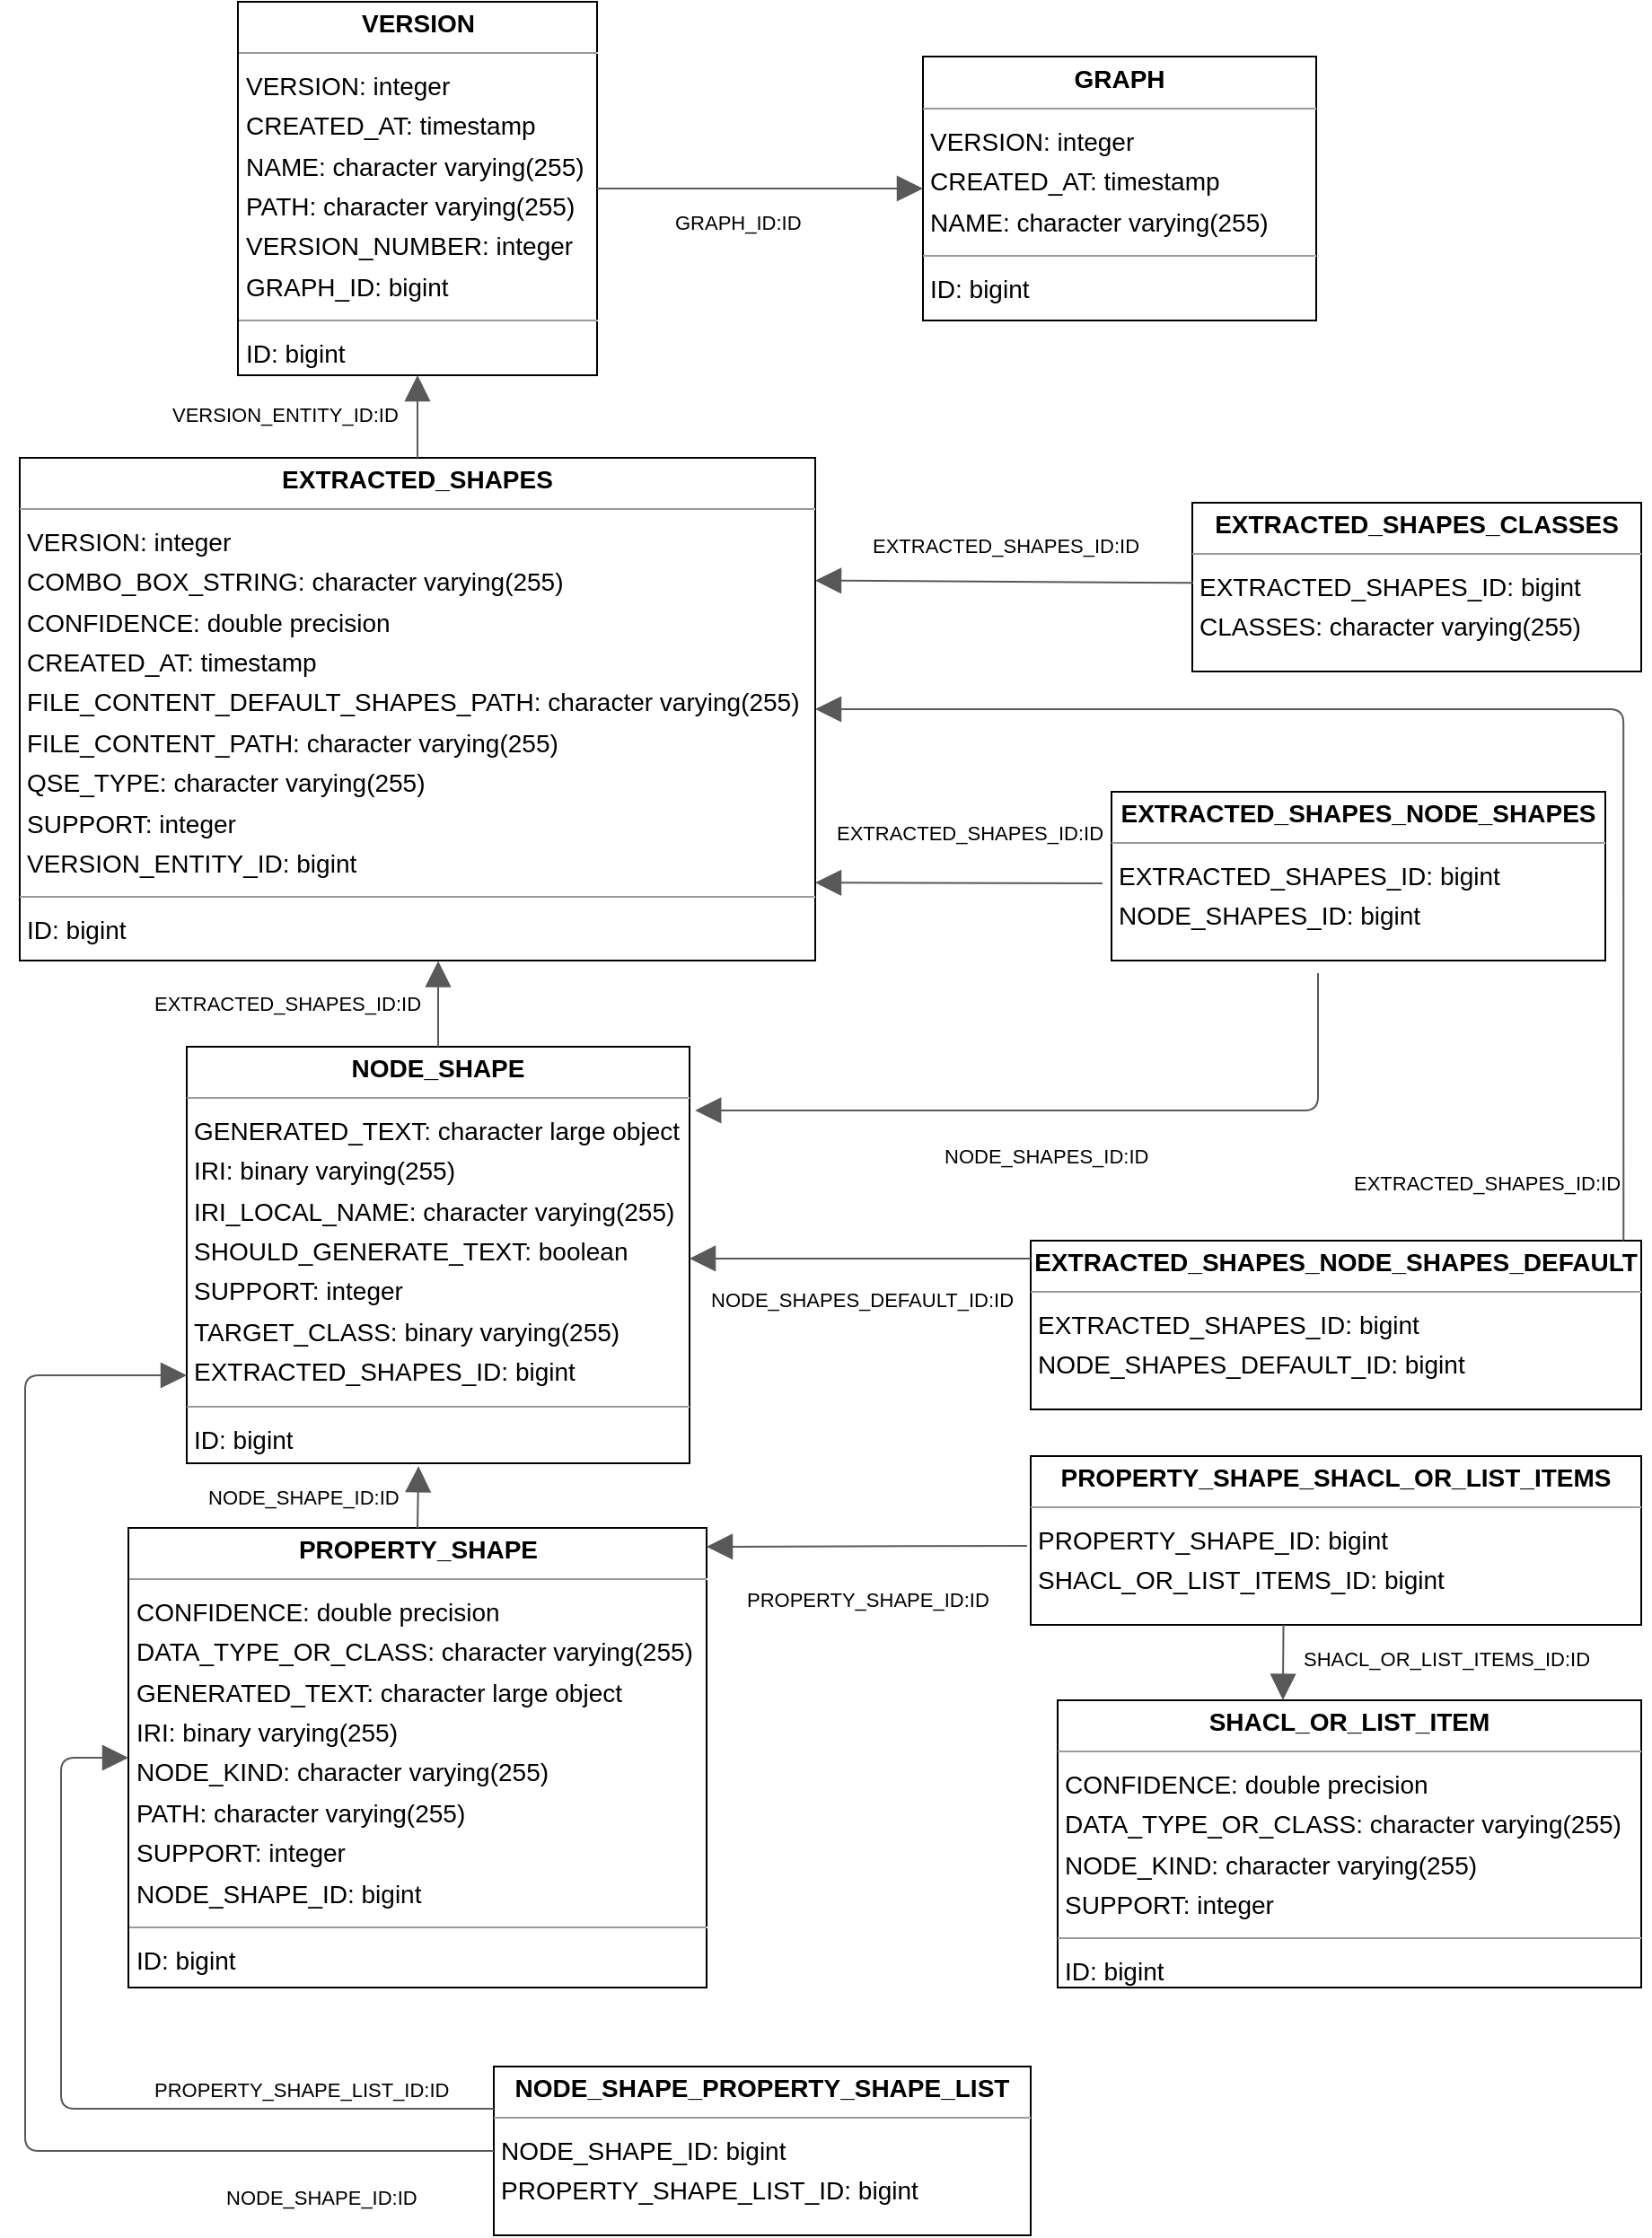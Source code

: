 <mxfile version="24.6.4" type="device">
  <diagram id="n_EjeLJXGiH_CpQGuu-Z" name="Page-1">
    <mxGraphModel dx="1077" dy="-399" grid="1" gridSize="10" guides="1" tooltips="1" connect="1" arrows="1" fold="1" page="0" pageScale="1" pageWidth="1169" pageHeight="827" background="none" math="0" shadow="0">
      <root>
        <mxCell id="0" />
        <mxCell id="1" parent="0" />
        <mxCell id="node10" value="&lt;p style=&quot;margin:0px;margin-top:4px;text-align:center;&quot;&gt;&lt;b&gt;EXTRACTED_SHAPES&lt;/b&gt;&lt;/p&gt;&lt;hr size=&quot;1&quot;/&gt;&lt;p style=&quot;margin:0 0 0 4px;line-height:1.6;&quot;&gt; VERSION: integer&lt;br/&gt; COMBO_BOX_STRING: character varying(255)&lt;br/&gt; CONFIDENCE: double precision&lt;br/&gt; CREATED_AT: timestamp&lt;br/&gt; FILE_CONTENT_DEFAULT_SHAPES_PATH: character varying(255)&lt;br/&gt; FILE_CONTENT_PATH: character varying(255)&lt;br/&gt; QSE_TYPE: character varying(255)&lt;br/&gt; SUPPORT: integer&lt;br/&gt; VERSION_ENTITY_ID: bigint&lt;/p&gt;&lt;hr size=&quot;1&quot;/&gt;&lt;p style=&quot;margin:0 0 0 4px;line-height:1.6;&quot;&gt; ID: bigint&lt;/p&gt;" style="verticalAlign=top;align=left;overflow=fill;fontSize=14;fontFamily=Helvetica;html=1;rounded=0;shadow=0;comic=0;labelBackgroundColor=none;strokeWidth=1;arcSize=15;" parent="1" vertex="1">
          <mxGeometry x="-83" y="1114" width="443" height="280" as="geometry" />
        </mxCell>
        <mxCell id="node3" value="&lt;p style=&quot;margin:0px;margin-top:4px;text-align:center;&quot;&gt;&lt;b&gt;EXTRACTED_SHAPES_CLASSES&lt;/b&gt;&lt;/p&gt;&lt;hr size=&quot;1&quot;/&gt;&lt;p style=&quot;margin:0 0 0 4px;line-height:1.6;&quot;&gt; EXTRACTED_SHAPES_ID: bigint&lt;br/&gt; CLASSES: character varying(255)&lt;/p&gt;" style="verticalAlign=top;align=left;overflow=fill;fontSize=14;fontFamily=Helvetica;html=1;rounded=0;shadow=0;comic=0;labelBackgroundColor=none;strokeWidth=1;arcSize=15;" parent="1" vertex="1">
          <mxGeometry x="570" y="1139" width="250" height="94" as="geometry" />
        </mxCell>
        <mxCell id="node9" value="&lt;p style=&quot;margin:0px;margin-top:4px;text-align:center;&quot;&gt;&lt;b&gt;EXTRACTED_SHAPES_NODE_SHAPES&lt;/b&gt;&lt;/p&gt;&lt;hr size=&quot;1&quot;/&gt;&lt;p style=&quot;margin:0 0 0 4px;line-height:1.6;&quot;&gt; EXTRACTED_SHAPES_ID: bigint&lt;br/&gt; NODE_SHAPES_ID: bigint&lt;/p&gt;" style="verticalAlign=top;align=left;overflow=fill;fontSize=14;fontFamily=Helvetica;html=1;rounded=0;shadow=0;comic=0;labelBackgroundColor=none;strokeWidth=1;arcSize=15;" parent="1" vertex="1">
          <mxGeometry x="525" y="1300" width="275" height="94" as="geometry" />
        </mxCell>
        <mxCell id="node4" value="&lt;p style=&quot;margin:0px;margin-top:4px;text-align:center;&quot;&gt;&lt;b&gt;EXTRACTED_SHAPES_NODE_SHAPES_DEFAULT&lt;/b&gt;&lt;/p&gt;&lt;hr size=&quot;1&quot;/&gt;&lt;p style=&quot;margin:0 0 0 4px;line-height:1.6;&quot;&gt; EXTRACTED_SHAPES_ID: bigint&lt;br/&gt; NODE_SHAPES_DEFAULT_ID: bigint&lt;/p&gt;" style="verticalAlign=top;align=left;overflow=fill;fontSize=14;fontFamily=Helvetica;html=1;rounded=0;shadow=0;comic=0;labelBackgroundColor=none;strokeWidth=1;arcSize=15;" parent="1" vertex="1">
          <mxGeometry x="480" y="1550" width="340" height="94" as="geometry" />
        </mxCell>
        <mxCell id="node7" value="&lt;p style=&quot;margin:0px;margin-top:4px;text-align:center;&quot;&gt;&lt;b&gt;GRAPH&lt;/b&gt;&lt;/p&gt;&lt;hr size=&quot;1&quot;/&gt;&lt;p style=&quot;margin:0 0 0 4px;line-height:1.6;&quot;&gt; VERSION: integer&lt;br/&gt; CREATED_AT: timestamp&lt;br/&gt; NAME: character varying(255)&lt;/p&gt;&lt;hr size=&quot;1&quot;/&gt;&lt;p style=&quot;margin:0 0 0 4px;line-height:1.6;&quot;&gt; ID: bigint&lt;/p&gt;" style="verticalAlign=top;align=left;overflow=fill;fontSize=14;fontFamily=Helvetica;html=1;rounded=0;shadow=0;comic=0;labelBackgroundColor=none;strokeWidth=1;arcSize=15;" parent="1" vertex="1">
          <mxGeometry x="420" y="890.5" width="219" height="147" as="geometry" />
        </mxCell>
        <mxCell id="node0" value="&lt;p style=&quot;margin:0px;margin-top:4px;text-align:center;&quot;&gt;&lt;b&gt;NODE_SHAPE&lt;/b&gt;&lt;/p&gt;&lt;hr size=&quot;1&quot;/&gt;&lt;p style=&quot;margin:0 0 0 4px;line-height:1.6;&quot;&gt; GENERATED_TEXT: character large object&lt;br/&gt; IRI: binary varying(255)&lt;br/&gt; IRI_LOCAL_NAME: character varying(255)&lt;br/&gt; SHOULD_GENERATE_TEXT: boolean&lt;br/&gt; SUPPORT: integer&lt;br/&gt; TARGET_CLASS: binary varying(255)&lt;br/&gt; EXTRACTED_SHAPES_ID: bigint&lt;/p&gt;&lt;hr size=&quot;1&quot;/&gt;&lt;p style=&quot;margin:0 0 0 4px;line-height:1.6;&quot;&gt; ID: bigint&lt;/p&gt;" style="verticalAlign=top;align=left;overflow=fill;fontSize=14;fontFamily=Helvetica;html=1;rounded=0;shadow=0;comic=0;labelBackgroundColor=none;strokeWidth=1;arcSize=15;" parent="1" vertex="1">
          <mxGeometry x="10" y="1442" width="280" height="232" as="geometry" />
        </mxCell>
        <mxCell id="node6" value="&lt;p style=&quot;margin:0px;margin-top:4px;text-align:center;&quot;&gt;&lt;b&gt;NODE_SHAPE_PROPERTY_SHAPE_LIST&lt;/b&gt;&lt;/p&gt;&lt;hr size=&quot;1&quot;/&gt;&lt;p style=&quot;margin:0 0 0 4px;line-height:1.6;&quot;&gt; NODE_SHAPE_ID: bigint&lt;br/&gt; PROPERTY_SHAPE_LIST_ID: bigint&lt;/p&gt;" style="verticalAlign=top;align=left;overflow=fill;fontSize=14;fontFamily=Helvetica;html=1;rounded=0;shadow=0;comic=0;labelBackgroundColor=none;strokeWidth=1;arcSize=15;" parent="1" vertex="1">
          <mxGeometry x="181" y="2010" width="299" height="94" as="geometry" />
        </mxCell>
        <mxCell id="node1" value="&lt;p style=&quot;margin:0px;margin-top:4px;text-align:center;&quot;&gt;&lt;b&gt;PROPERTY_SHAPE&lt;/b&gt;&lt;/p&gt;&lt;hr size=&quot;1&quot;/&gt;&lt;p style=&quot;margin:0 0 0 4px;line-height:1.6;&quot;&gt; CONFIDENCE: double precision&lt;br/&gt; DATA_TYPE_OR_CLASS: character varying(255)&lt;br/&gt; GENERATED_TEXT: character large object&lt;br/&gt; IRI: binary varying(255)&lt;br/&gt; NODE_KIND: character varying(255)&lt;br/&gt; PATH: character varying(255)&lt;br/&gt; SUPPORT: integer&lt;br/&gt; NODE_SHAPE_ID: bigint&lt;/p&gt;&lt;hr size=&quot;1&quot;/&gt;&lt;p style=&quot;margin:0 0 0 4px;line-height:1.6;&quot;&gt; ID: bigint&lt;/p&gt;" style="verticalAlign=top;align=left;overflow=fill;fontSize=14;fontFamily=Helvetica;html=1;rounded=0;shadow=0;comic=0;labelBackgroundColor=none;strokeWidth=1;arcSize=15;" parent="1" vertex="1">
          <mxGeometry x="-22.5" y="1710" width="322" height="256" as="geometry" />
        </mxCell>
        <mxCell id="node8" value="&lt;p style=&quot;margin:0px;margin-top:4px;text-align:center;&quot;&gt;&lt;b&gt;PROPERTY_SHAPE_SHACL_OR_LIST_ITEMS&lt;/b&gt;&lt;/p&gt;&lt;hr size=&quot;1&quot;/&gt;&lt;p style=&quot;margin:0 0 0 4px;line-height:1.6;&quot;&gt; PROPERTY_SHAPE_ID: bigint&lt;br/&gt; SHACL_OR_LIST_ITEMS_ID: bigint&lt;/p&gt;" style="verticalAlign=top;align=left;overflow=fill;fontSize=14;fontFamily=Helvetica;html=1;rounded=0;shadow=0;comic=0;labelBackgroundColor=none;strokeWidth=1;arcSize=15;" parent="1" vertex="1">
          <mxGeometry x="480" y="1670" width="340" height="94" as="geometry" />
        </mxCell>
        <mxCell id="node2" value="&lt;p style=&quot;margin:0px;margin-top:4px;text-align:center;&quot;&gt;&lt;b&gt;SHACL_OR_LIST_ITEM&lt;/b&gt;&lt;/p&gt;&lt;hr size=&quot;1&quot;/&gt;&lt;p style=&quot;margin:0 0 0 4px;line-height:1.6;&quot;&gt; CONFIDENCE: double precision&lt;br/&gt; DATA_TYPE_OR_CLASS: character varying(255)&lt;br/&gt; NODE_KIND: character varying(255)&lt;br/&gt; SUPPORT: integer&lt;/p&gt;&lt;hr size=&quot;1&quot;/&gt;&lt;p style=&quot;margin:0 0 0 4px;line-height:1.6;&quot;&gt; ID: bigint&lt;/p&gt;" style="verticalAlign=top;align=left;overflow=fill;fontSize=14;fontFamily=Helvetica;html=1;rounded=0;shadow=0;comic=0;labelBackgroundColor=none;strokeWidth=1;arcSize=15;" parent="1" vertex="1">
          <mxGeometry x="495" y="1806" width="325" height="160" as="geometry" />
        </mxCell>
        <mxCell id="node5" value="&lt;p style=&quot;margin:0px;margin-top:4px;text-align:center;&quot;&gt;&lt;b&gt;VERSION&lt;/b&gt;&lt;/p&gt;&lt;hr size=&quot;1&quot;/&gt;&lt;p style=&quot;margin:0 0 0 4px;line-height:1.6;&quot;&gt; VERSION: integer&lt;br/&gt; CREATED_AT: timestamp&lt;br/&gt; NAME: character varying(255)&lt;br/&gt; PATH: character varying(255)&lt;br/&gt; VERSION_NUMBER: integer&lt;br/&gt; GRAPH_ID: bigint&lt;/p&gt;&lt;hr size=&quot;1&quot;/&gt;&lt;p style=&quot;margin:0 0 0 4px;line-height:1.6;&quot;&gt; ID: bigint&lt;/p&gt;" style="verticalAlign=top;align=left;overflow=fill;fontSize=14;fontFamily=Helvetica;html=1;rounded=0;shadow=0;comic=0;labelBackgroundColor=none;strokeWidth=1;arcSize=15;" parent="1" vertex="1">
          <mxGeometry x="38.5" y="860" width="200" height="208" as="geometry" />
        </mxCell>
        <mxCell id="edge2" value="" style="html=1;rounded=1;dashed=0;startArrow=none;endArrow=block;endSize=12;strokeColor=#595959;exitX=0.5;exitY=0;exitDx=0;exitDy=0;entryX=0.5;entryY=1;entryDx=0;entryDy=0;arcSize=15;" parent="1" source="node10" target="node5" edge="1">
          <mxGeometry width="50" height="50" relative="1" as="geometry" />
        </mxCell>
        <mxCell id="label14" value="VERSION_ENTITY_ID:ID" style="edgeLabel;resizable=0;html=1;align=left;verticalAlign=top;strokeColor=default;arcSize=15;" parent="edge2" vertex="1" connectable="0">
          <mxGeometry y="1077" as="geometry" />
        </mxCell>
        <mxCell id="edge3" value="" style="html=1;rounded=1;dashed=0;startArrow=none;endArrow=block;endSize=12;strokeColor=#595959;entryX=1.000;entryY=0.244;entryDx=0;entryDy=0;arcSize=15;exitX=0.002;exitY=0.475;exitDx=0;exitDy=0;exitPerimeter=0;" parent="1" source="node3" target="node10" edge="1">
          <mxGeometry width="50" height="50" relative="1" as="geometry">
            <mxPoint x="590" y="1182" as="sourcePoint" />
          </mxGeometry>
        </mxCell>
        <mxCell id="label20" value="EXTRACTED_SHAPES_ID:ID" style="edgeLabel;resizable=0;html=1;align=left;verticalAlign=top;strokeColor=default;arcSize=15;" parent="edge3" vertex="1" connectable="0">
          <mxGeometry x="390" y="1150" as="geometry" />
        </mxCell>
        <mxCell id="edge0" value="" style="html=1;rounded=1;dashed=0;startArrow=none;endArrow=block;endSize=12;strokeColor=#595959;entryX=1.000;entryY=0.845;entryDx=0;entryDy=0;arcSize=15;" parent="1" target="node10" edge="1">
          <mxGeometry width="50" height="50" relative="1" as="geometry">
            <mxPoint x="520" y="1351" as="sourcePoint" />
          </mxGeometry>
        </mxCell>
        <mxCell id="label2" value="EXTRACTED_SHAPES_ID:ID" style="edgeLabel;resizable=0;html=1;align=left;verticalAlign=top;strokeColor=default;arcSize=15;" parent="edge0" vertex="1" connectable="0">
          <mxGeometry x="370" y="1310" as="geometry" />
        </mxCell>
        <mxCell id="edge11" value="" style="html=1;rounded=1;edgeStyle=orthogonalEdgeStyle;dashed=0;startArrow=none;endArrow=block;endSize=12;strokeColor=#595959;arcSize=15;entryX=1.011;entryY=0.153;entryDx=0;entryDy=0;entryPerimeter=0;" parent="1" target="node0" edge="1">
          <mxGeometry width="50" height="50" relative="1" as="geometry">
            <Array as="points">
              <mxPoint x="640" y="1477" />
            </Array>
            <mxPoint x="640" y="1401" as="sourcePoint" />
            <mxPoint x="310" y="1540" as="targetPoint" />
          </mxGeometry>
        </mxCell>
        <mxCell id="label68" value="NODE_SHAPES_ID:ID" style="edgeLabel;resizable=0;html=1;align=left;verticalAlign=top;strokeColor=default;arcSize=15;" parent="edge11" vertex="1" connectable="0">
          <mxGeometry x="430" y="1490" as="geometry" />
        </mxCell>
        <mxCell id="edge12" value="" style="html=1;rounded=1;edgeStyle=orthogonalEdgeStyle;dashed=0;startArrow=none;endArrow=block;endSize=12;strokeColor=#595959;entryX=1;entryY=0.5;entryDx=0;entryDy=0;arcSize=15;exitX=0.971;exitY=0;exitDx=0;exitDy=0;exitPerimeter=0;" parent="1" source="node4" target="node10" edge="1">
          <mxGeometry width="50" height="50" relative="1" as="geometry">
            <Array as="points">
              <mxPoint x="810" y="1254" />
            </Array>
            <mxPoint x="820" y="1580" as="sourcePoint" />
            <mxPoint x="376" y="1253.93" as="targetPoint" />
          </mxGeometry>
        </mxCell>
        <mxCell id="label74" value="EXTRACTED_SHAPES_ID:ID" style="edgeLabel;resizable=0;html=1;align=left;verticalAlign=top;strokeColor=default;arcSize=15;" parent="edge12" vertex="1" connectable="0">
          <mxGeometry x="658" y="1505" as="geometry" />
        </mxCell>
        <mxCell id="edge8" value="" style="html=1;rounded=1;dashed=0;startArrow=none;endArrow=block;endSize=12;strokeColor=#595959;exitX=0;exitY=0.106;exitDx=0;exitDy=0;arcSize=15;exitPerimeter=0;" parent="1" source="node4" edge="1">
          <mxGeometry width="50" height="50" relative="1" as="geometry">
            <mxPoint x="290" y="1560" as="targetPoint" />
          </mxGeometry>
        </mxCell>
        <mxCell id="label50" value="NODE_SHAPES_DEFAULT_ID:ID" style="edgeLabel;resizable=0;html=1;align=left;verticalAlign=top;strokeColor=default;arcSize=15;" parent="edge8" vertex="1" connectable="0">
          <mxGeometry x="299.5" y="1570" as="geometry" />
        </mxCell>
        <mxCell id="edge4" value="" style="html=1;rounded=1;dashed=0;startArrow=none;endArrow=block;endSize=12;strokeColor=#595959;arcSize=15;exitX=0.5;exitY=0;exitDx=0;exitDy=0;entryX=0.526;entryY=1.001;entryDx=0;entryDy=0;entryPerimeter=0;" parent="1" source="node0" target="node10" edge="1">
          <mxGeometry width="50" height="50" relative="1" as="geometry">
            <mxPoint x="150" y="1503" as="sourcePoint" />
            <mxPoint x="150" y="1395" as="targetPoint" />
          </mxGeometry>
        </mxCell>
        <mxCell id="label26" value="EXTRACTED_SHAPES_ID:ID" style="edgeLabel;resizable=0;html=1;align=left;verticalAlign=top;strokeColor=default;arcSize=15;" parent="edge4" vertex="1" connectable="0">
          <mxGeometry x="-10" y="1405" as="geometry" />
        </mxCell>
        <mxCell id="edge9" value="" style="html=1;rounded=1;dashed=0;startArrow=none;endArrow=block;endSize=12;strokeColor=#595959;exitX=0;exitY=0.5;exitDx=0;exitDy=0;arcSize=15;edgeStyle=orthogonalEdgeStyle;" parent="1" source="node6" edge="1">
          <mxGeometry width="50" height="50" relative="1" as="geometry">
            <mxPoint x="-190" y="1662.22" as="sourcePoint" />
            <mxPoint x="10" y="1625" as="targetPoint" />
            <Array as="points">
              <mxPoint x="-80" y="2057" />
              <mxPoint x="-80" y="1625" />
            </Array>
          </mxGeometry>
        </mxCell>
        <mxCell id="label56" value="NODE_SHAPE_ID:ID" style="edgeLabel;resizable=0;html=1;align=left;verticalAlign=top;strokeColor=default;arcSize=15;" parent="edge9" vertex="1" connectable="0">
          <mxGeometry x="30" y="2070" as="geometry" />
        </mxCell>
        <mxCell id="edge6" value="" style="html=1;rounded=1;edgeStyle=orthogonalEdgeStyle;dashed=0;startArrow=none;endArrow=block;endSize=12;strokeColor=#595959;entryX=0.000;entryY=0.500;entryDx=0;entryDy=0;arcSize=15;exitX=0;exitY=0.25;exitDx=0;exitDy=0;" parent="1" source="node6" target="node1" edge="1">
          <mxGeometry width="50" height="50" relative="1" as="geometry">
            <Array as="points">
              <mxPoint x="-60" y="2033" />
              <mxPoint x="-60" y="1838" />
            </Array>
            <mxPoint x="-310" y="1707" as="sourcePoint" />
          </mxGeometry>
        </mxCell>
        <mxCell id="label38" value="PROPERTY_SHAPE_LIST_ID:ID" style="edgeLabel;resizable=0;html=1;align=left;verticalAlign=top;strokeColor=default;arcSize=15;" parent="edge6" vertex="1" connectable="0">
          <mxGeometry x="-10" y="2010" as="geometry" />
        </mxCell>
        <mxCell id="edge5" value="" style="html=1;rounded=1;dashed=0;startArrow=none;endArrow=block;endSize=12;strokeColor=#595959;entryX=0.461;entryY=1.007;entryDx=0;entryDy=0;arcSize=15;entryPerimeter=0;exitX=0.5;exitY=0;exitDx=0;exitDy=0;" parent="1" source="node1" target="node0" edge="1">
          <mxGeometry width="50" height="50" relative="1" as="geometry">
            <mxPoint x="148" y="1798" as="sourcePoint" />
          </mxGeometry>
        </mxCell>
        <mxCell id="label32" value="NODE_SHAPE_ID:ID" style="edgeLabel;resizable=0;html=1;align=left;verticalAlign=top;strokeColor=default;arcSize=15;" parent="edge5" vertex="1" connectable="0">
          <mxGeometry x="20" y="1680" as="geometry" />
        </mxCell>
        <mxCell id="edge7" value="" style="html=1;rounded=1;dashed=0;startArrow=none;endArrow=block;endSize=12;strokeColor=#595959;arcSize=15;entryX=1;entryY=0.041;entryDx=0;entryDy=0;entryPerimeter=0;" parent="1" target="node1" edge="1">
          <mxGeometry width="50" height="50" relative="1" as="geometry">
            <mxPoint x="478" y="1720" as="sourcePoint" />
            <mxPoint x="310" y="1720" as="targetPoint" />
          </mxGeometry>
        </mxCell>
        <mxCell id="label44" value="PROPERTY_SHAPE_ID:ID" style="edgeLabel;resizable=0;html=1;align=left;verticalAlign=top;strokeColor=default;arcSize=15;" parent="edge7" vertex="1" connectable="0">
          <mxGeometry x="320" y="1737" as="geometry" />
        </mxCell>
        <mxCell id="edge1" value="" style="html=1;rounded=1;dashed=0;startArrow=none;endArrow=block;endSize=12;strokeColor=#595959;exitX=0.414;exitY=1;exitDx=0;exitDy=0;arcSize=15;exitPerimeter=0;entryX=0.386;entryY=-0.001;entryDx=0;entryDy=0;entryPerimeter=0;" parent="1" source="node8" target="node2" edge="1">
          <mxGeometry width="50" height="50" relative="1" as="geometry">
            <mxPoint x="620" y="1812.72" as="sourcePoint" />
            <mxPoint x="620" y="1820" as="targetPoint" />
          </mxGeometry>
        </mxCell>
        <mxCell id="label8" value="SHACL_OR_LIST_ITEMS_ID:ID" style="edgeLabel;resizable=0;html=1;align=left;verticalAlign=top;strokeColor=default;arcSize=15;" parent="edge1" vertex="1" connectable="0">
          <mxGeometry x="630" y="1770" as="geometry" />
        </mxCell>
        <mxCell id="edge10" value="" style="html=1;rounded=1;dashed=0;startArrow=none;endArrow=block;endSize=12;strokeColor=#595959;arcSize=15;entryX=0;entryY=0.5;entryDx=0;entryDy=0;" parent="1" target="node7" edge="1" source="node5">
          <mxGeometry width="50" height="50" relative="1" as="geometry">
            <mxPoint x="-340" y="1322" as="sourcePoint" />
            <mxPoint x="-330" y="1400" as="targetPoint" />
          </mxGeometry>
        </mxCell>
        <mxCell id="label62" value="GRAPH_ID:ID" style="edgeLabel;resizable=0;html=1;align=left;verticalAlign=top;strokeColor=default;arcSize=15;" parent="edge10" vertex="1" connectable="0">
          <mxGeometry x="280" y="970" as="geometry" />
        </mxCell>
      </root>
    </mxGraphModel>
  </diagram>
</mxfile>
